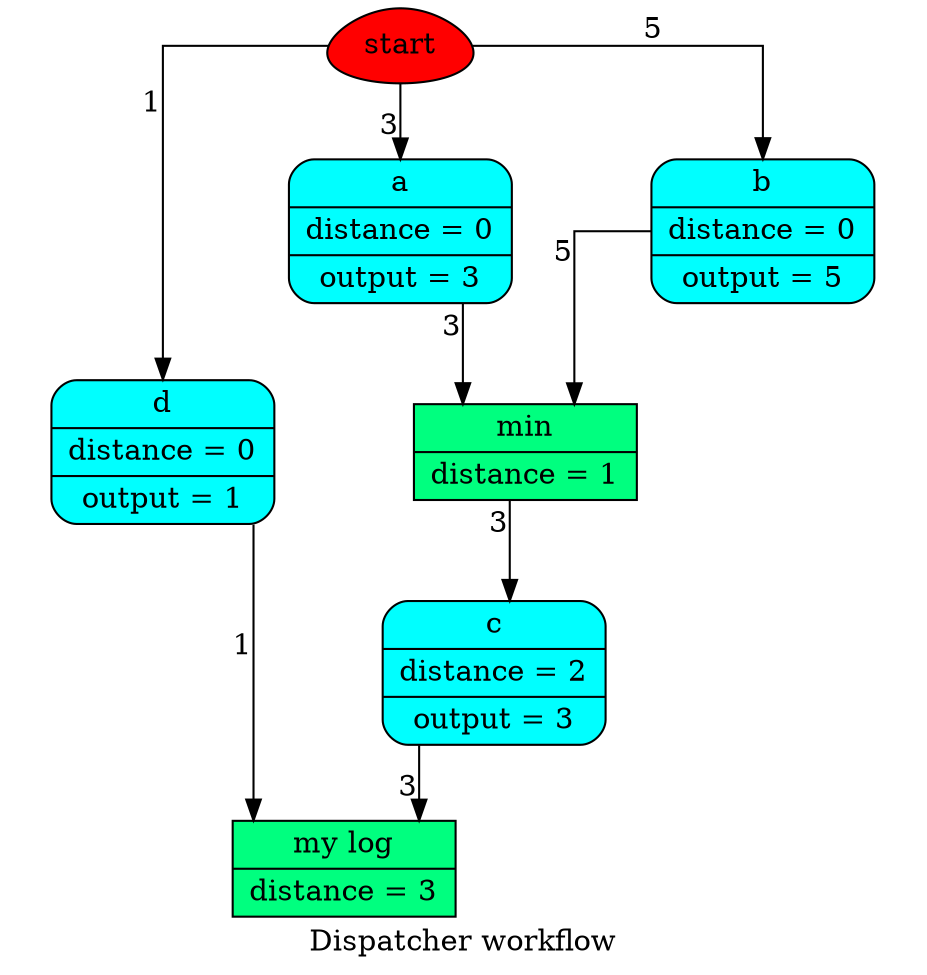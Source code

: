 digraph Dispatcher {
	graph [ratio=1]
	node [style=filled]
	label = "Dispatcher workflow"
	splines = ortho
		Dispatcher_4373721400 [label=start fillcolor=red shape=egg]
		Dispatcher_4028652557604299651 [label="{ d | distance = 0 | output = 1 }" fillcolor=cyan shape=Mrecord]
		"Dispatcher_-7507378464262976571" [label="{ min | distance = 1 }" fillcolor=springgreen shape=record]
		"Dispatcher_-1739731674132073175" [label="{ c | distance = 2 | output = 3 }" fillcolor=cyan shape=Mrecord]
		"Dispatcher_-8503278920192876870" [label="{ a | distance = 0 | output = 3 }" fillcolor=cyan shape=Mrecord]
		"Dispatcher_-3117625956851900853" [label="{ b | distance = 0 | output = 5 }" fillcolor=cyan shape=Mrecord]
		Dispatcher_760629238729994844 [label="{ my log | distance = 3 }" fillcolor=springgreen shape=record]
			Dispatcher_4028652557604299651 -> Dispatcher_760629238729994844 [xlabel=1]
			"Dispatcher_-7507378464262976571" -> "Dispatcher_-1739731674132073175" [xlabel=3]
			Dispatcher_4373721400 -> "Dispatcher_-8503278920192876870" [xlabel=3]
			Dispatcher_4373721400 -> "Dispatcher_-3117625956851900853" [xlabel=5]
			Dispatcher_4373721400 -> Dispatcher_4028652557604299651 [xlabel=1]
			"Dispatcher_-1739731674132073175" -> Dispatcher_760629238729994844 [xlabel=3]
			"Dispatcher_-8503278920192876870" -> "Dispatcher_-7507378464262976571" [xlabel=3]
			"Dispatcher_-3117625956851900853" -> "Dispatcher_-7507378464262976571" [xlabel=5]
}